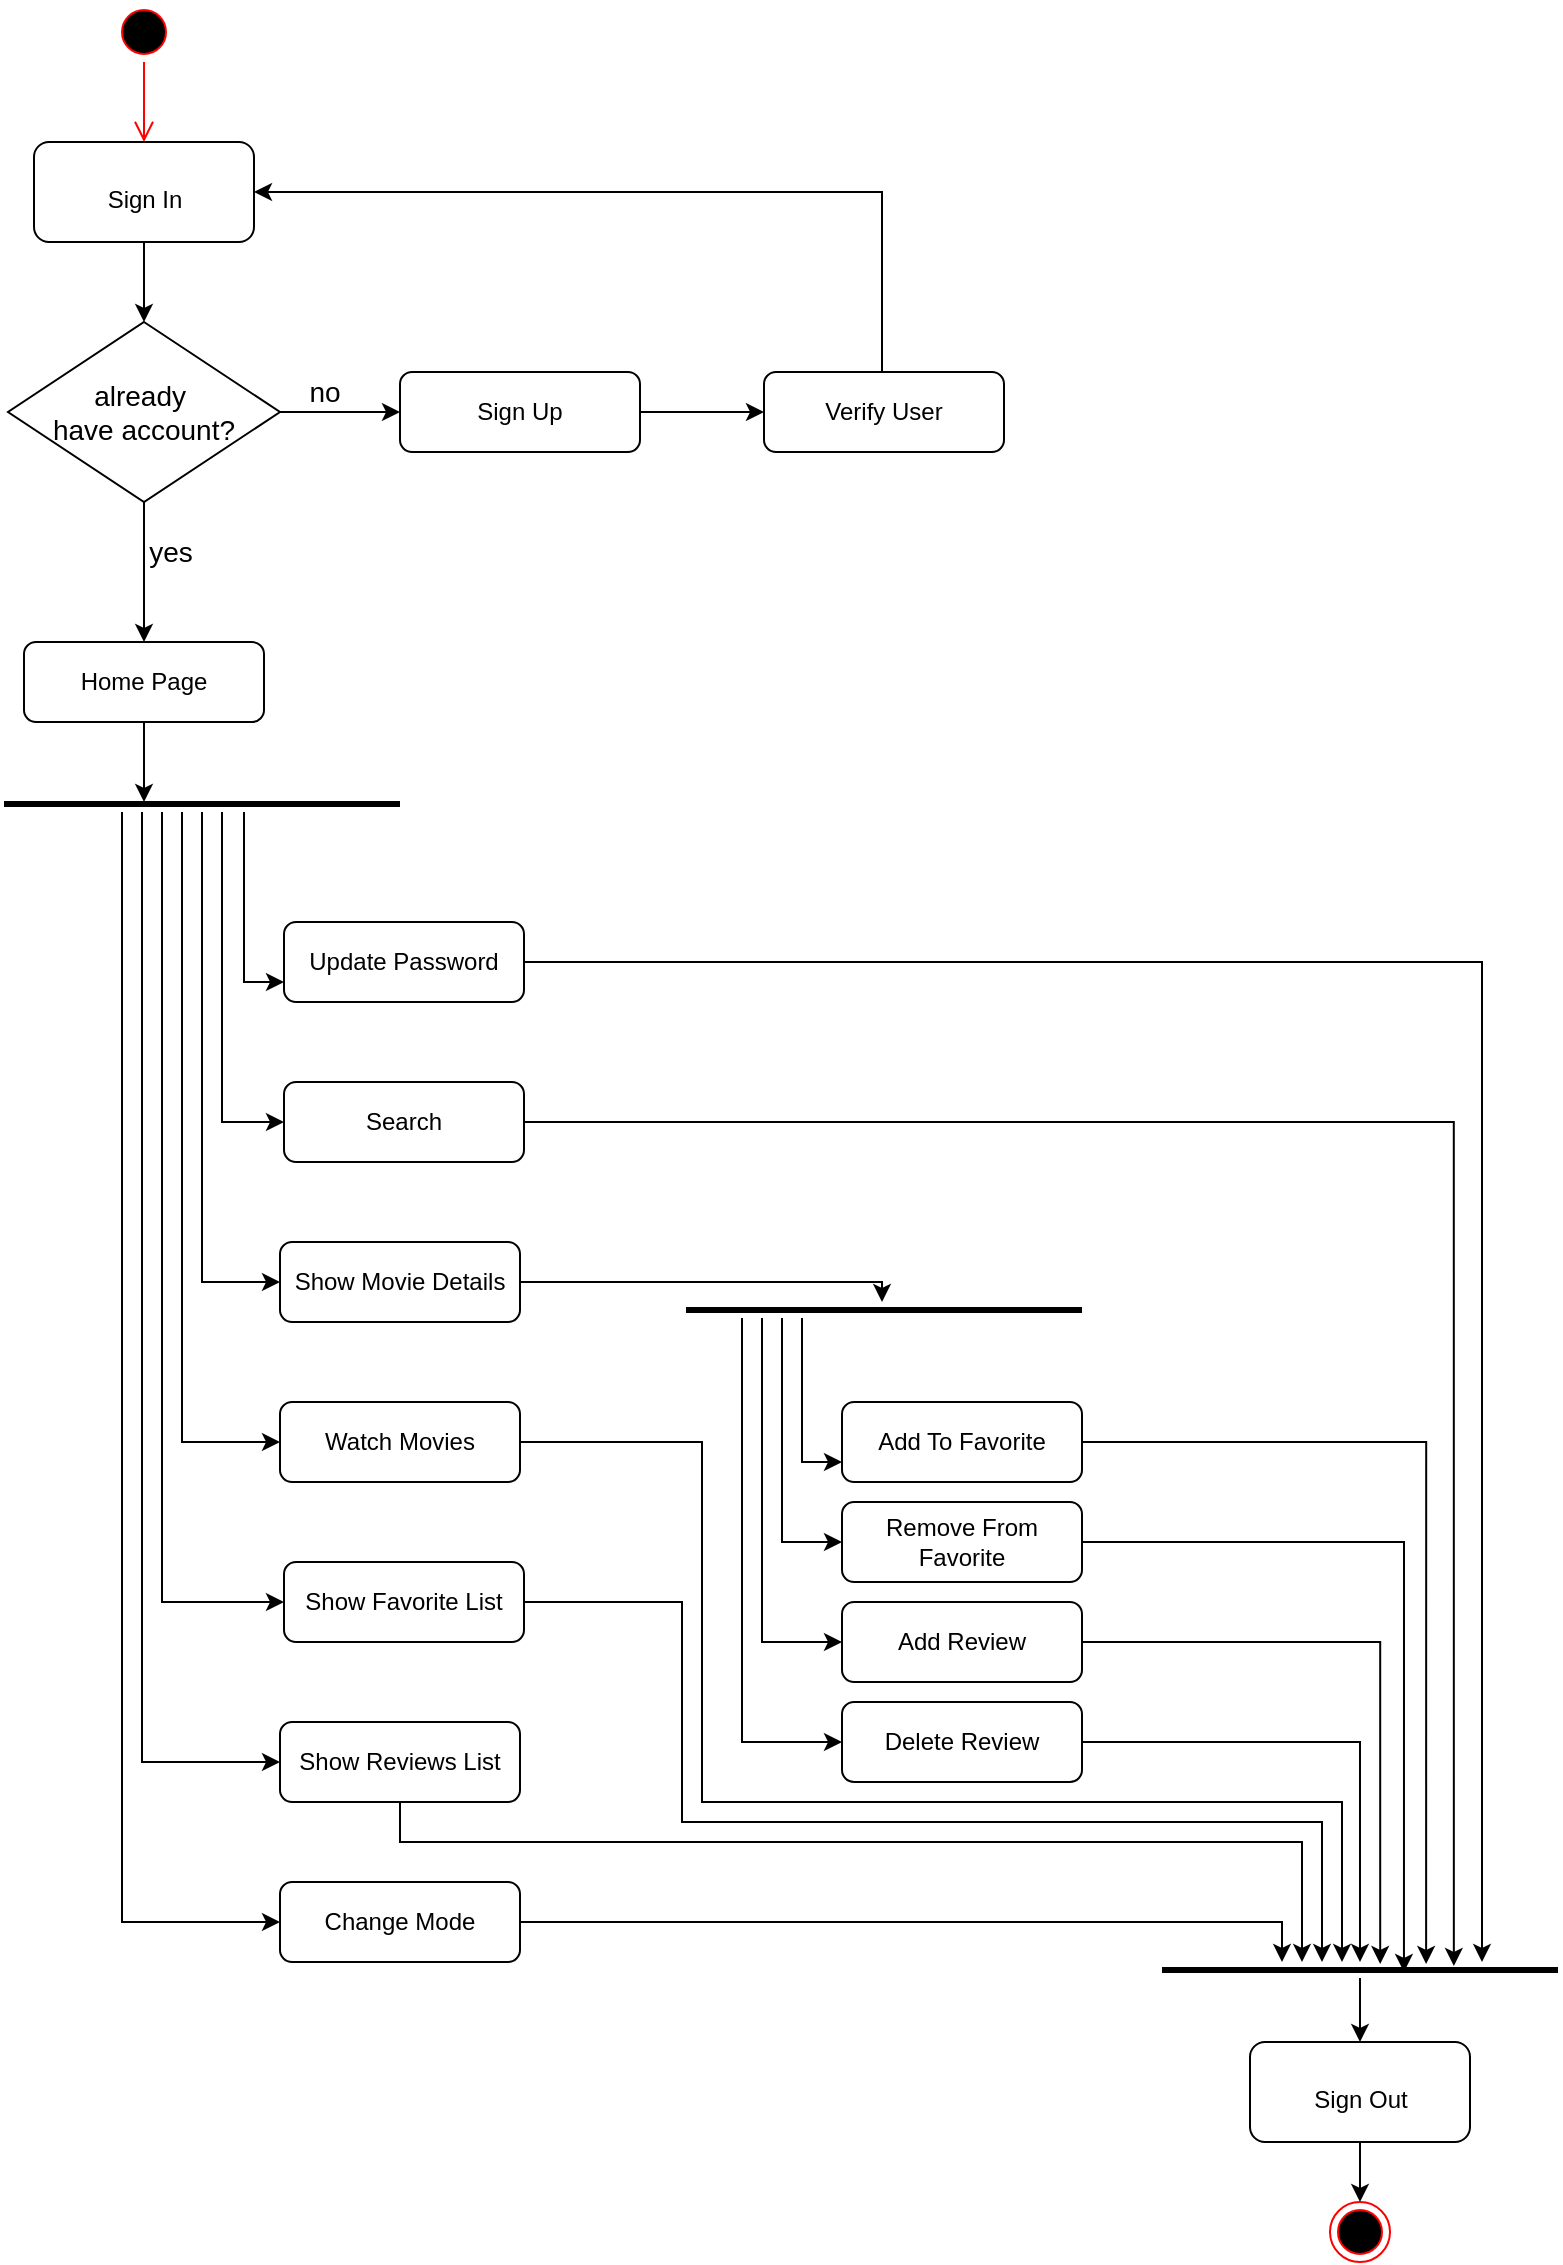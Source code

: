 <mxfile version="21.1.1" type="device">
  <diagram name="Page-1" id="fbk-Ai4V8geW5xDnI99I">
    <mxGraphModel dx="1946" dy="1107" grid="1" gridSize="10" guides="1" tooltips="1" connect="1" arrows="1" fold="1" page="1" pageScale="1" pageWidth="827" pageHeight="1169" math="0" shadow="0">
      <root>
        <mxCell id="0" />
        <mxCell id="1" parent="0" />
        <mxCell id="EA6ZVJ3KCZsDqWAnBXEh-10" value="" style="ellipse;html=1;shape=startState;fillColor=#000000;strokeColor=#ff0000;fontSize=23;" parent="1" vertex="1">
          <mxGeometry x="76" y="20" width="30" height="30" as="geometry" />
        </mxCell>
        <mxCell id="EA6ZVJ3KCZsDqWAnBXEh-11" value="" style="edgeStyle=orthogonalEdgeStyle;html=1;verticalAlign=bottom;endArrow=open;endSize=8;strokeColor=#ff0000;rounded=0;fontSize=23;" parent="1" source="EA6ZVJ3KCZsDqWAnBXEh-10" edge="1">
          <mxGeometry relative="1" as="geometry">
            <mxPoint x="91" y="90" as="targetPoint" />
          </mxGeometry>
        </mxCell>
        <mxCell id="LYHglm9Zj9HGhGP9bmGm-2" value="" style="edgeStyle=orthogonalEdgeStyle;rounded=0;orthogonalLoop=1;jettySize=auto;html=1;fontSize=14;" parent="1" source="EA6ZVJ3KCZsDqWAnBXEh-12" target="LYHglm9Zj9HGhGP9bmGm-1" edge="1">
          <mxGeometry relative="1" as="geometry" />
        </mxCell>
        <mxCell id="EA6ZVJ3KCZsDqWAnBXEh-12" value="&lt;span style=&quot;font-size: 12px;&quot;&gt;Sign In&lt;/span&gt;" style="html=1;fontSize=23;rounded=1;" parent="1" vertex="1">
          <mxGeometry x="36" y="90" width="110" height="50" as="geometry" />
        </mxCell>
        <mxCell id="EA6ZVJ3KCZsDqWAnBXEh-41" value="" style="edgeStyle=orthogonalEdgeStyle;rounded=0;orthogonalLoop=1;jettySize=auto;html=1;fontSize=12;" parent="1" source="EA6ZVJ3KCZsDqWAnBXEh-34" target="EA6ZVJ3KCZsDqWAnBXEh-40" edge="1">
          <mxGeometry relative="1" as="geometry" />
        </mxCell>
        <mxCell id="EA6ZVJ3KCZsDqWAnBXEh-34" value="&lt;span style=&quot;font-size: 12px;&quot;&gt;Sign Out&lt;/span&gt;" style="html=1;fontSize=23;rounded=1;" parent="1" vertex="1">
          <mxGeometry x="644" y="1040" width="110" height="50" as="geometry" />
        </mxCell>
        <mxCell id="EA6ZVJ3KCZsDqWAnBXEh-40" value="" style="ellipse;html=1;shape=endState;fillColor=#000000;strokeColor=#ff0000;fontSize=12;" parent="1" vertex="1">
          <mxGeometry x="684" y="1120" width="30" height="30" as="geometry" />
        </mxCell>
        <mxCell id="LYHglm9Zj9HGhGP9bmGm-11" style="edgeStyle=orthogonalEdgeStyle;rounded=0;orthogonalLoop=1;jettySize=auto;html=1;entryX=0.5;entryY=0;entryDx=0;entryDy=0;fontSize=14;" parent="1" source="LYHglm9Zj9HGhGP9bmGm-1" target="LYHglm9Zj9HGhGP9bmGm-9" edge="1">
          <mxGeometry relative="1" as="geometry" />
        </mxCell>
        <mxCell id="0wsUlRYZToiHvtdYw5um-4" value="" style="edgeStyle=orthogonalEdgeStyle;rounded=0;orthogonalLoop=1;jettySize=auto;html=1;" edge="1" parent="1" source="LYHglm9Zj9HGhGP9bmGm-1" target="0wsUlRYZToiHvtdYw5um-3">
          <mxGeometry relative="1" as="geometry" />
        </mxCell>
        <mxCell id="LYHglm9Zj9HGhGP9bmGm-1" value="already&amp;nbsp;&lt;br&gt;have account?" style="rhombus;whiteSpace=wrap;html=1;fontSize=14;" parent="1" vertex="1">
          <mxGeometry x="23" y="180" width="136" height="90" as="geometry" />
        </mxCell>
        <mxCell id="LYHglm9Zj9HGhGP9bmGm-9" value="Home Page" style="rounded=1;whiteSpace=wrap;html=1;fontSize=12;" parent="1" vertex="1">
          <mxGeometry x="31" y="340" width="120" height="40" as="geometry" />
        </mxCell>
        <mxCell id="LYHglm9Zj9HGhGP9bmGm-12" value="yes" style="text;html=1;align=center;verticalAlign=middle;resizable=0;points=[];autosize=1;strokeColor=none;fillColor=none;fontSize=14;" parent="1" vertex="1">
          <mxGeometry x="79" y="280" width="50" height="30" as="geometry" />
        </mxCell>
        <mxCell id="LYHglm9Zj9HGhGP9bmGm-13" value="no" style="text;html=1;align=center;verticalAlign=middle;resizable=0;points=[];autosize=1;strokeColor=none;fillColor=none;fontSize=14;" parent="1" vertex="1">
          <mxGeometry x="161" y="200" width="40" height="30" as="geometry" />
        </mxCell>
        <mxCell id="0wsUlRYZToiHvtdYw5um-21" style="edgeStyle=orthogonalEdgeStyle;rounded=0;orthogonalLoop=1;jettySize=auto;html=1;entryX=0;entryY=0.75;entryDx=0;entryDy=0;" edge="1" parent="1" source="_q1LPZn02avo4OPFZNp6-2" target="0wsUlRYZToiHvtdYw5um-12">
          <mxGeometry relative="1" as="geometry">
            <Array as="points">
              <mxPoint x="141" y="510" />
            </Array>
          </mxGeometry>
        </mxCell>
        <mxCell id="0wsUlRYZToiHvtdYw5um-23" style="edgeStyle=orthogonalEdgeStyle;rounded=0;orthogonalLoop=1;jettySize=auto;html=1;entryX=0;entryY=0.5;entryDx=0;entryDy=0;" edge="1" parent="1" source="_q1LPZn02avo4OPFZNp6-2" target="0wsUlRYZToiHvtdYw5um-13">
          <mxGeometry relative="1" as="geometry">
            <Array as="points">
              <mxPoint x="130" y="580" />
            </Array>
          </mxGeometry>
        </mxCell>
        <mxCell id="0wsUlRYZToiHvtdYw5um-24" style="edgeStyle=orthogonalEdgeStyle;rounded=0;orthogonalLoop=1;jettySize=auto;html=1;entryX=0;entryY=0.5;entryDx=0;entryDy=0;" edge="1" parent="1" source="_q1LPZn02avo4OPFZNp6-2" target="0wsUlRYZToiHvtdYw5um-17">
          <mxGeometry relative="1" as="geometry">
            <Array as="points">
              <mxPoint x="120" y="660" />
            </Array>
          </mxGeometry>
        </mxCell>
        <mxCell id="0wsUlRYZToiHvtdYw5um-25" style="edgeStyle=orthogonalEdgeStyle;rounded=0;orthogonalLoop=1;jettySize=auto;html=1;entryX=0;entryY=0.5;entryDx=0;entryDy=0;" edge="1" parent="1" source="_q1LPZn02avo4OPFZNp6-2" target="0wsUlRYZToiHvtdYw5um-11">
          <mxGeometry relative="1" as="geometry">
            <Array as="points">
              <mxPoint x="110" y="740" />
            </Array>
          </mxGeometry>
        </mxCell>
        <mxCell id="0wsUlRYZToiHvtdYw5um-26" style="edgeStyle=orthogonalEdgeStyle;rounded=0;orthogonalLoop=1;jettySize=auto;html=1;entryX=0;entryY=0.5;entryDx=0;entryDy=0;" edge="1" parent="1" source="_q1LPZn02avo4OPFZNp6-2" target="0wsUlRYZToiHvtdYw5um-16">
          <mxGeometry relative="1" as="geometry">
            <Array as="points">
              <mxPoint x="100" y="820" />
            </Array>
          </mxGeometry>
        </mxCell>
        <mxCell id="0wsUlRYZToiHvtdYw5um-27" style="edgeStyle=orthogonalEdgeStyle;rounded=0;orthogonalLoop=1;jettySize=auto;html=1;entryX=0;entryY=0.5;entryDx=0;entryDy=0;" edge="1" parent="1" source="_q1LPZn02avo4OPFZNp6-2" target="0wsUlRYZToiHvtdYw5um-15">
          <mxGeometry relative="1" as="geometry">
            <Array as="points">
              <mxPoint x="90" y="900" />
            </Array>
          </mxGeometry>
        </mxCell>
        <mxCell id="0wsUlRYZToiHvtdYw5um-28" style="edgeStyle=orthogonalEdgeStyle;rounded=0;orthogonalLoop=1;jettySize=auto;html=1;entryX=0;entryY=0.5;entryDx=0;entryDy=0;" edge="1" parent="1" source="_q1LPZn02avo4OPFZNp6-2" target="0wsUlRYZToiHvtdYw5um-19">
          <mxGeometry relative="1" as="geometry">
            <Array as="points">
              <mxPoint x="80" y="980" />
            </Array>
          </mxGeometry>
        </mxCell>
        <mxCell id="_q1LPZn02avo4OPFZNp6-2" value="" style="line;strokeWidth=3;fillColor=none;align=right;verticalAlign=middle;spacingTop=-1;spacingLeft=3;spacingRight=3;rotatable=0;labelPosition=right;points=[];portConstraint=eastwest;strokeColor=inherit;fontSize=14;" parent="1" vertex="1">
          <mxGeometry x="21" y="417" width="198" height="8" as="geometry" />
        </mxCell>
        <mxCell id="0wsUlRYZToiHvtdYw5um-6" value="" style="edgeStyle=orthogonalEdgeStyle;rounded=0;orthogonalLoop=1;jettySize=auto;html=1;" edge="1" parent="1" source="0wsUlRYZToiHvtdYw5um-3" target="0wsUlRYZToiHvtdYw5um-5">
          <mxGeometry relative="1" as="geometry" />
        </mxCell>
        <mxCell id="0wsUlRYZToiHvtdYw5um-3" value="Sign Up" style="rounded=1;whiteSpace=wrap;html=1;fontSize=12;" vertex="1" parent="1">
          <mxGeometry x="219" y="205" width="120" height="40" as="geometry" />
        </mxCell>
        <mxCell id="0wsUlRYZToiHvtdYw5um-7" style="edgeStyle=orthogonalEdgeStyle;rounded=0;orthogonalLoop=1;jettySize=auto;html=1;entryX=1;entryY=0.5;entryDx=0;entryDy=0;" edge="1" parent="1" source="0wsUlRYZToiHvtdYw5um-5" target="EA6ZVJ3KCZsDqWAnBXEh-12">
          <mxGeometry relative="1" as="geometry">
            <Array as="points">
              <mxPoint x="460" y="115" />
            </Array>
          </mxGeometry>
        </mxCell>
        <mxCell id="0wsUlRYZToiHvtdYw5um-5" value="Verify User" style="rounded=1;whiteSpace=wrap;html=1;fontSize=12;" vertex="1" parent="1">
          <mxGeometry x="401" y="205" width="120" height="40" as="geometry" />
        </mxCell>
        <mxCell id="0wsUlRYZToiHvtdYw5um-8" value="" style="endArrow=classic;html=1;rounded=0;exitX=0.5;exitY=1;exitDx=0;exitDy=0;" edge="1" parent="1" source="LYHglm9Zj9HGhGP9bmGm-9">
          <mxGeometry width="50" height="50" relative="1" as="geometry">
            <mxPoint x="360" y="460" as="sourcePoint" />
            <mxPoint x="91" y="420" as="targetPoint" />
          </mxGeometry>
        </mxCell>
        <mxCell id="0wsUlRYZToiHvtdYw5um-51" style="edgeStyle=orthogonalEdgeStyle;rounded=0;orthogonalLoop=1;jettySize=auto;html=1;" edge="1" parent="1" source="0wsUlRYZToiHvtdYw5um-11" target="0wsUlRYZToiHvtdYw5um-39">
          <mxGeometry relative="1" as="geometry">
            <Array as="points">
              <mxPoint x="370" y="740" />
              <mxPoint x="370" y="920" />
              <mxPoint x="690" y="920" />
            </Array>
          </mxGeometry>
        </mxCell>
        <mxCell id="0wsUlRYZToiHvtdYw5um-11" value="Watch Movies" style="rounded=1;whiteSpace=wrap;html=1;fontSize=12;" vertex="1" parent="1">
          <mxGeometry x="159" y="720" width="120" height="40" as="geometry" />
        </mxCell>
        <mxCell id="0wsUlRYZToiHvtdYw5um-41" style="edgeStyle=orthogonalEdgeStyle;rounded=0;orthogonalLoop=1;jettySize=auto;html=1;" edge="1" parent="1" source="0wsUlRYZToiHvtdYw5um-12" target="0wsUlRYZToiHvtdYw5um-39">
          <mxGeometry relative="1" as="geometry">
            <Array as="points">
              <mxPoint x="760" y="500" />
            </Array>
          </mxGeometry>
        </mxCell>
        <mxCell id="0wsUlRYZToiHvtdYw5um-12" value="Update Password" style="rounded=1;whiteSpace=wrap;html=1;fontSize=12;" vertex="1" parent="1">
          <mxGeometry x="161" y="480" width="120" height="40" as="geometry" />
        </mxCell>
        <mxCell id="0wsUlRYZToiHvtdYw5um-42" style="edgeStyle=orthogonalEdgeStyle;rounded=0;orthogonalLoop=1;jettySize=auto;html=1;entryX=0.737;entryY=0.25;entryDx=0;entryDy=0;entryPerimeter=0;" edge="1" parent="1" source="0wsUlRYZToiHvtdYw5um-13" target="0wsUlRYZToiHvtdYw5um-39">
          <mxGeometry relative="1" as="geometry">
            <Array as="points">
              <mxPoint x="746" y="580" />
            </Array>
          </mxGeometry>
        </mxCell>
        <mxCell id="0wsUlRYZToiHvtdYw5um-13" value="Search" style="rounded=1;whiteSpace=wrap;html=1;fontSize=12;" vertex="1" parent="1">
          <mxGeometry x="161" y="560" width="120" height="40" as="geometry" />
        </mxCell>
        <mxCell id="0wsUlRYZToiHvtdYw5um-55" style="edgeStyle=orthogonalEdgeStyle;rounded=0;orthogonalLoop=1;jettySize=auto;html=1;" edge="1" parent="1" source="0wsUlRYZToiHvtdYw5um-15" target="0wsUlRYZToiHvtdYw5um-39">
          <mxGeometry relative="1" as="geometry">
            <Array as="points">
              <mxPoint x="219" y="940" />
              <mxPoint x="670" y="940" />
            </Array>
          </mxGeometry>
        </mxCell>
        <mxCell id="0wsUlRYZToiHvtdYw5um-15" value="Show Reviews List" style="rounded=1;whiteSpace=wrap;html=1;fontSize=12;" vertex="1" parent="1">
          <mxGeometry x="159" y="880" width="120" height="40" as="geometry" />
        </mxCell>
        <mxCell id="0wsUlRYZToiHvtdYw5um-52" style="edgeStyle=orthogonalEdgeStyle;rounded=0;orthogonalLoop=1;jettySize=auto;html=1;" edge="1" parent="1" source="0wsUlRYZToiHvtdYw5um-16" target="0wsUlRYZToiHvtdYw5um-39">
          <mxGeometry relative="1" as="geometry">
            <Array as="points">
              <mxPoint x="360" y="820" />
              <mxPoint x="360" y="930" />
              <mxPoint x="680" y="930" />
            </Array>
          </mxGeometry>
        </mxCell>
        <mxCell id="0wsUlRYZToiHvtdYw5um-16" value="Show Favorite List" style="rounded=1;whiteSpace=wrap;html=1;fontSize=12;" vertex="1" parent="1">
          <mxGeometry x="161" y="800" width="120" height="40" as="geometry" />
        </mxCell>
        <mxCell id="0wsUlRYZToiHvtdYw5um-34" style="edgeStyle=orthogonalEdgeStyle;rounded=0;orthogonalLoop=1;jettySize=auto;html=1;entryX=0.495;entryY=0;entryDx=0;entryDy=0;entryPerimeter=0;" edge="1" parent="1" source="0wsUlRYZToiHvtdYw5um-17" target="0wsUlRYZToiHvtdYw5um-33">
          <mxGeometry relative="1" as="geometry">
            <Array as="points">
              <mxPoint x="460" y="660" />
            </Array>
          </mxGeometry>
        </mxCell>
        <mxCell id="0wsUlRYZToiHvtdYw5um-17" value="Show Movie Details" style="rounded=1;whiteSpace=wrap;html=1;fontSize=12;" vertex="1" parent="1">
          <mxGeometry x="159" y="640" width="120" height="40" as="geometry" />
        </mxCell>
        <mxCell id="0wsUlRYZToiHvtdYw5um-56" style="edgeStyle=orthogonalEdgeStyle;rounded=0;orthogonalLoop=1;jettySize=auto;html=1;" edge="1" parent="1" source="0wsUlRYZToiHvtdYw5um-19" target="0wsUlRYZToiHvtdYw5um-39">
          <mxGeometry relative="1" as="geometry">
            <Array as="points">
              <mxPoint x="660" y="980" />
            </Array>
          </mxGeometry>
        </mxCell>
        <mxCell id="0wsUlRYZToiHvtdYw5um-19" value="Change Mode" style="rounded=1;whiteSpace=wrap;html=1;fontSize=12;" vertex="1" parent="1">
          <mxGeometry x="159" y="960" width="120" height="40" as="geometry" />
        </mxCell>
        <mxCell id="0wsUlRYZToiHvtdYw5um-45" style="edgeStyle=orthogonalEdgeStyle;rounded=0;orthogonalLoop=1;jettySize=auto;html=1;entryX=0.667;entryY=0.125;entryDx=0;entryDy=0;entryPerimeter=0;" edge="1" parent="1" source="0wsUlRYZToiHvtdYw5um-29" target="0wsUlRYZToiHvtdYw5um-39">
          <mxGeometry relative="1" as="geometry">
            <mxPoint x="720" y="1000" as="targetPoint" />
            <Array as="points">
              <mxPoint x="732" y="740" />
            </Array>
          </mxGeometry>
        </mxCell>
        <mxCell id="0wsUlRYZToiHvtdYw5um-29" value="Add To Favorite" style="rounded=1;whiteSpace=wrap;html=1;fontSize=12;" vertex="1" parent="1">
          <mxGeometry x="440" y="720" width="120" height="40" as="geometry" />
        </mxCell>
        <mxCell id="0wsUlRYZToiHvtdYw5um-47" style="edgeStyle=orthogonalEdgeStyle;rounded=0;orthogonalLoop=1;jettySize=auto;html=1;entryX=0.551;entryY=0.125;entryDx=0;entryDy=0;entryPerimeter=0;" edge="1" parent="1" source="0wsUlRYZToiHvtdYw5um-30" target="0wsUlRYZToiHvtdYw5um-39">
          <mxGeometry relative="1" as="geometry">
            <Array as="points">
              <mxPoint x="709" y="840" />
            </Array>
          </mxGeometry>
        </mxCell>
        <mxCell id="0wsUlRYZToiHvtdYw5um-30" value="Add Review" style="rounded=1;whiteSpace=wrap;html=1;fontSize=12;" vertex="1" parent="1">
          <mxGeometry x="440" y="820" width="120" height="40" as="geometry" />
        </mxCell>
        <mxCell id="0wsUlRYZToiHvtdYw5um-46" style="edgeStyle=orthogonalEdgeStyle;rounded=0;orthogonalLoop=1;jettySize=auto;html=1;entryX=0.611;entryY=0.625;entryDx=0;entryDy=0;entryPerimeter=0;" edge="1" parent="1" source="0wsUlRYZToiHvtdYw5um-31" target="0wsUlRYZToiHvtdYw5um-39">
          <mxGeometry relative="1" as="geometry">
            <Array as="points">
              <mxPoint x="721" y="790" />
            </Array>
          </mxGeometry>
        </mxCell>
        <mxCell id="0wsUlRYZToiHvtdYw5um-31" value="Remove From Favorite" style="rounded=1;whiteSpace=wrap;html=1;fontSize=12;" vertex="1" parent="1">
          <mxGeometry x="440" y="770" width="120" height="40" as="geometry" />
        </mxCell>
        <mxCell id="0wsUlRYZToiHvtdYw5um-49" style="edgeStyle=orthogonalEdgeStyle;rounded=0;orthogonalLoop=1;jettySize=auto;html=1;" edge="1" parent="1" source="0wsUlRYZToiHvtdYw5um-32" target="0wsUlRYZToiHvtdYw5um-39">
          <mxGeometry relative="1" as="geometry">
            <Array as="points">
              <mxPoint x="699" y="890" />
            </Array>
          </mxGeometry>
        </mxCell>
        <mxCell id="0wsUlRYZToiHvtdYw5um-32" value="Delete Review" style="rounded=1;whiteSpace=wrap;html=1;fontSize=12;" vertex="1" parent="1">
          <mxGeometry x="440" y="870" width="120" height="40" as="geometry" />
        </mxCell>
        <mxCell id="0wsUlRYZToiHvtdYw5um-35" style="edgeStyle=orthogonalEdgeStyle;rounded=0;orthogonalLoop=1;jettySize=auto;html=1;entryX=0;entryY=0.75;entryDx=0;entryDy=0;" edge="1" parent="1" source="0wsUlRYZToiHvtdYw5um-33" target="0wsUlRYZToiHvtdYw5um-29">
          <mxGeometry relative="1" as="geometry">
            <Array as="points">
              <mxPoint x="420" y="750" />
            </Array>
          </mxGeometry>
        </mxCell>
        <mxCell id="0wsUlRYZToiHvtdYw5um-36" style="edgeStyle=orthogonalEdgeStyle;rounded=0;orthogonalLoop=1;jettySize=auto;html=1;entryX=0;entryY=0.5;entryDx=0;entryDy=0;" edge="1" parent="1" source="0wsUlRYZToiHvtdYw5um-33" target="0wsUlRYZToiHvtdYw5um-31">
          <mxGeometry relative="1" as="geometry">
            <Array as="points">
              <mxPoint x="410" y="790" />
            </Array>
          </mxGeometry>
        </mxCell>
        <mxCell id="0wsUlRYZToiHvtdYw5um-37" style="edgeStyle=orthogonalEdgeStyle;rounded=0;orthogonalLoop=1;jettySize=auto;html=1;entryX=0;entryY=0.5;entryDx=0;entryDy=0;" edge="1" parent="1" source="0wsUlRYZToiHvtdYw5um-33" target="0wsUlRYZToiHvtdYw5um-30">
          <mxGeometry relative="1" as="geometry">
            <Array as="points">
              <mxPoint x="400" y="840" />
            </Array>
          </mxGeometry>
        </mxCell>
        <mxCell id="0wsUlRYZToiHvtdYw5um-38" style="edgeStyle=orthogonalEdgeStyle;rounded=0;orthogonalLoop=1;jettySize=auto;html=1;entryX=0;entryY=0.5;entryDx=0;entryDy=0;" edge="1" parent="1" source="0wsUlRYZToiHvtdYw5um-33" target="0wsUlRYZToiHvtdYw5um-32">
          <mxGeometry relative="1" as="geometry">
            <Array as="points">
              <mxPoint x="390" y="890" />
            </Array>
          </mxGeometry>
        </mxCell>
        <mxCell id="0wsUlRYZToiHvtdYw5um-33" value="" style="line;strokeWidth=3;fillColor=none;align=right;verticalAlign=middle;spacingTop=-1;spacingLeft=3;spacingRight=3;rotatable=0;labelPosition=right;points=[];portConstraint=eastwest;strokeColor=inherit;fontSize=14;" vertex="1" parent="1">
          <mxGeometry x="362" y="670" width="198" height="8" as="geometry" />
        </mxCell>
        <mxCell id="0wsUlRYZToiHvtdYw5um-40" style="edgeStyle=orthogonalEdgeStyle;rounded=0;orthogonalLoop=1;jettySize=auto;html=1;" edge="1" parent="1" source="0wsUlRYZToiHvtdYw5um-39" target="EA6ZVJ3KCZsDqWAnBXEh-34">
          <mxGeometry relative="1" as="geometry">
            <Array as="points">
              <mxPoint x="699" y="1020" />
              <mxPoint x="699" y="1020" />
            </Array>
          </mxGeometry>
        </mxCell>
        <mxCell id="0wsUlRYZToiHvtdYw5um-39" value="" style="line;strokeWidth=3;fillColor=none;align=right;verticalAlign=middle;spacingTop=-1;spacingLeft=3;spacingRight=3;rotatable=0;labelPosition=right;points=[];portConstraint=eastwest;strokeColor=inherit;fontSize=14;" vertex="1" parent="1">
          <mxGeometry x="600" y="1000" width="198" height="8" as="geometry" />
        </mxCell>
      </root>
    </mxGraphModel>
  </diagram>
</mxfile>
